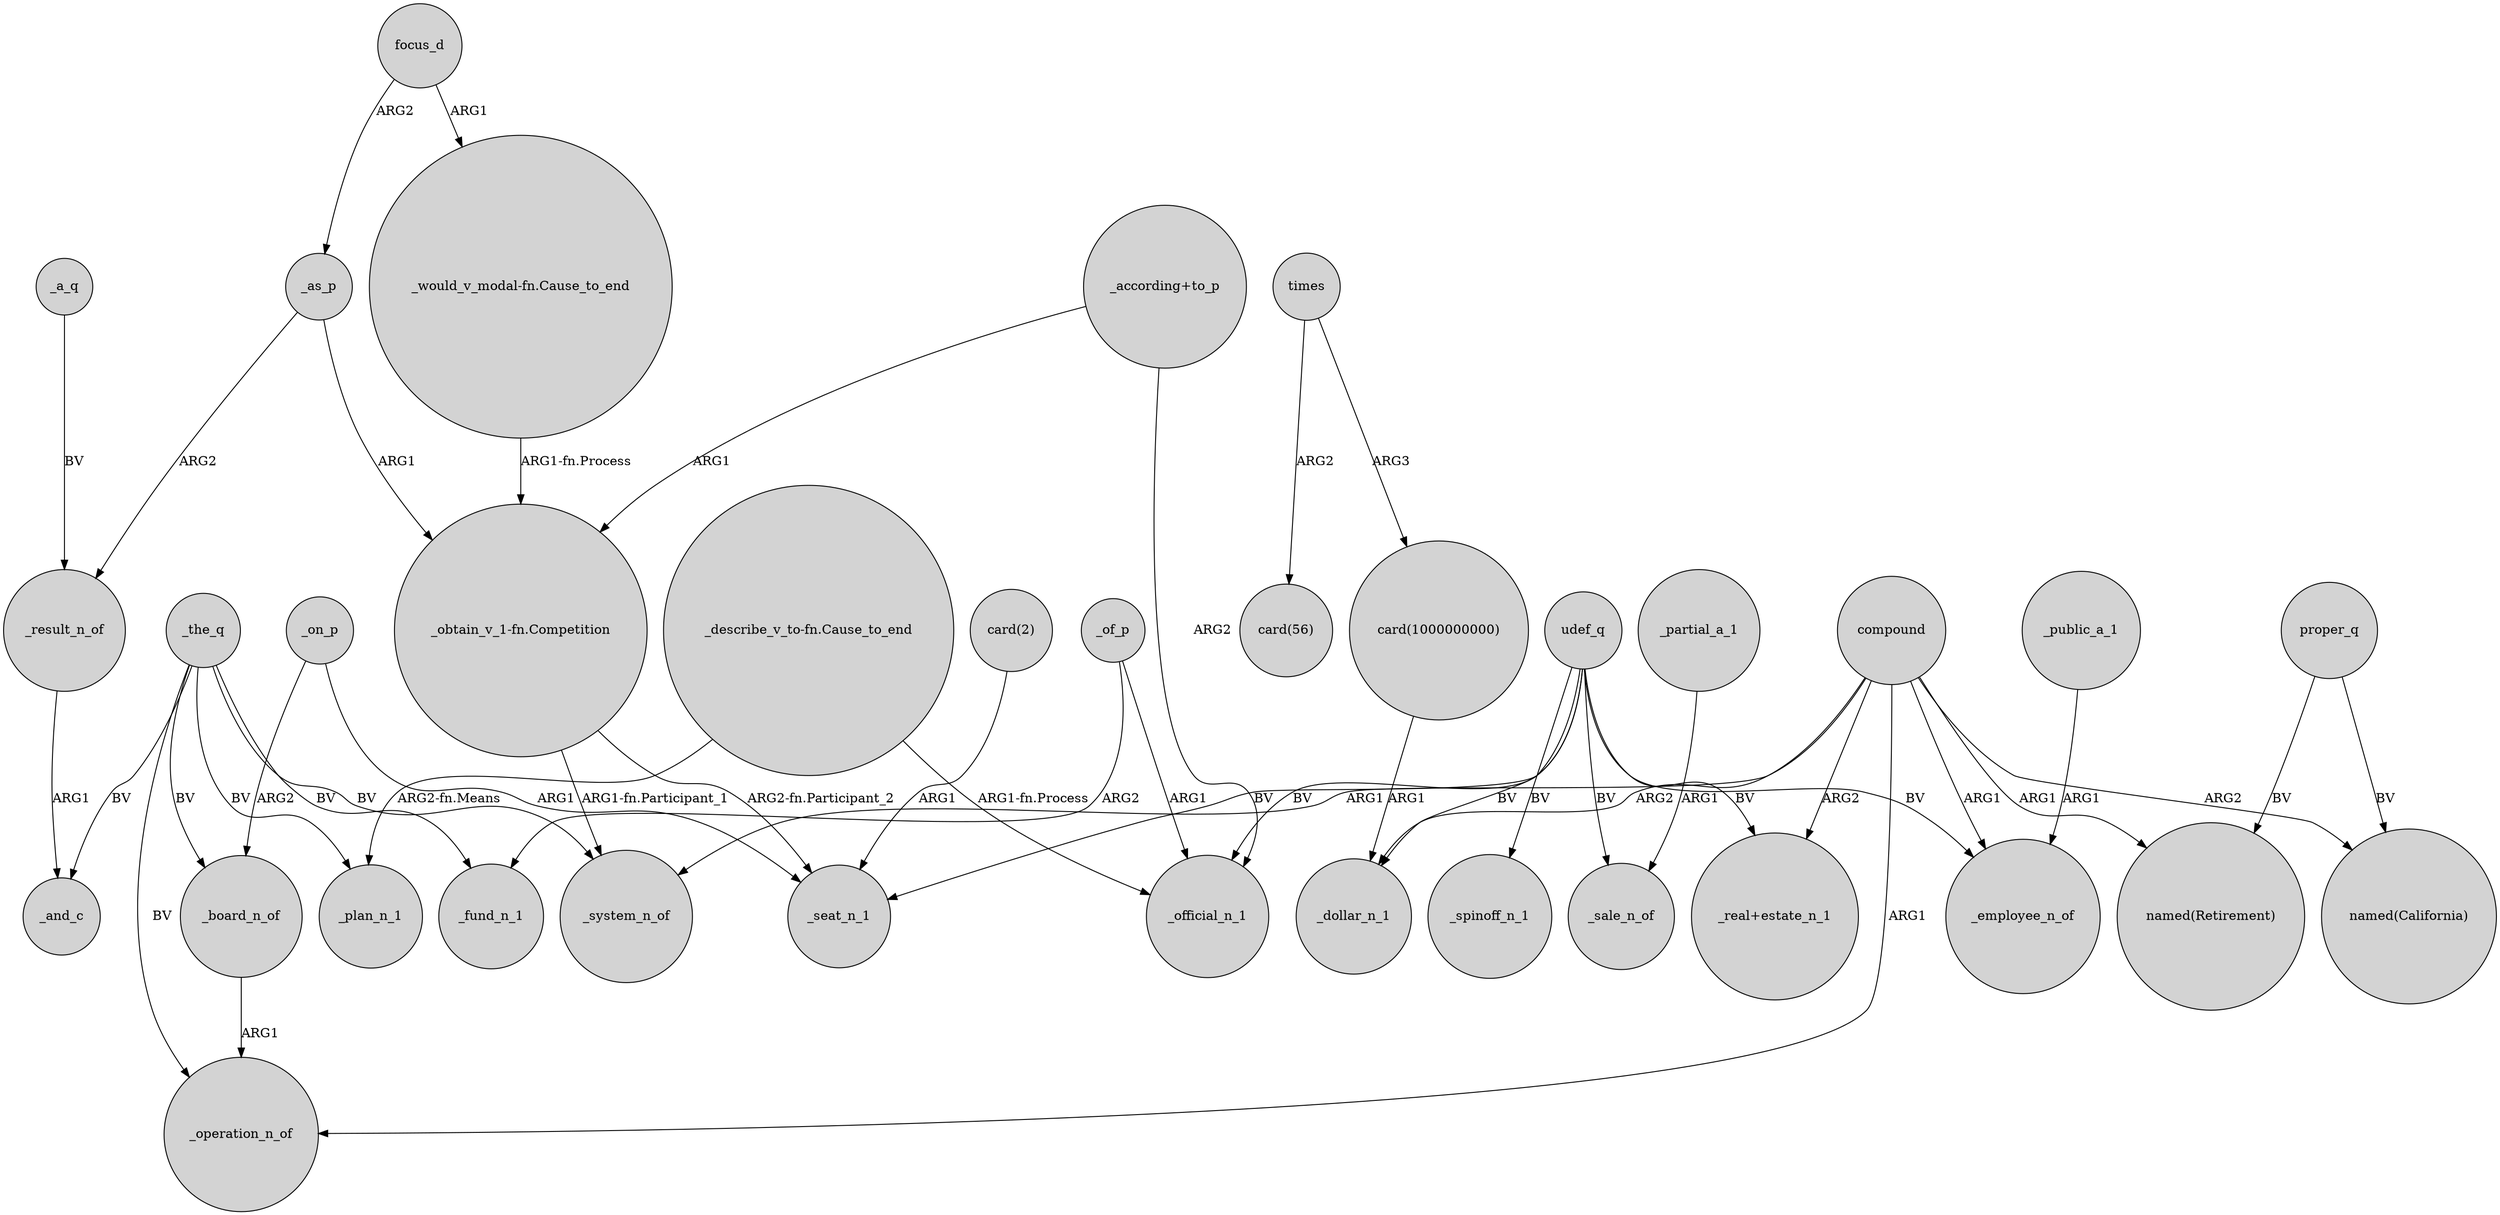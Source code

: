 digraph {
	node [shape=circle style=filled]
	"card(1000000000)" -> _dollar_n_1 [label=ARG1]
	compound -> _system_n_of [label=ARG1]
	"_obtain_v_1-fn.Competition" -> _seat_n_1 [label="ARG2-fn.Participant_2"]
	_the_q -> _fund_n_1 [label=BV]
	_of_p -> _official_n_1 [label=ARG1]
	_the_q -> _and_c [label=BV]
	_partial_a_1 -> _sale_n_of [label=ARG1]
	"card(2)" -> _seat_n_1 [label=ARG1]
	compound -> _employee_n_of [label=ARG1]
	compound -> "named(California)" [label=ARG2]
	_public_a_1 -> _employee_n_of [label=ARG1]
	_board_n_of -> _operation_n_of [label=ARG1]
	_of_p -> _fund_n_1 [label=ARG2]
	compound -> _dollar_n_1 [label=ARG2]
	compound -> _operation_n_of [label=ARG1]
	udef_q -> _sale_n_of [label=BV]
	compound -> "_real+estate_n_1" [label=ARG2]
	_the_q -> _operation_n_of [label=BV]
	times -> "card(1000000000)" [label=ARG3]
	_the_q -> _board_n_of [label=BV]
	_the_q -> _system_n_of [label=BV]
	_on_p -> _seat_n_1 [label=ARG1]
	"_obtain_v_1-fn.Competition" -> _system_n_of [label="ARG1-fn.Participant_1"]
	"_would_v_modal-fn.Cause_to_end" -> "_obtain_v_1-fn.Competition" [label="ARG1-fn.Process"]
	compound -> "named(Retirement)" [label=ARG1]
	_as_p -> _result_n_of [label=ARG2]
	_on_p -> _board_n_of [label=ARG2]
	"_according+to_p" -> "_obtain_v_1-fn.Competition" [label=ARG1]
	times -> "card(56)" [label=ARG2]
	udef_q -> _seat_n_1 [label=BV]
	udef_q -> _dollar_n_1 [label=BV]
	proper_q -> "named(Retirement)" [label=BV]
	udef_q -> _spinoff_n_1 [label=BV]
	_a_q -> _result_n_of [label=BV]
	"_describe_v_to-fn.Cause_to_end" -> _official_n_1 [label="ARG1-fn.Process"]
	udef_q -> _official_n_1 [label=BV]
	focus_d -> _as_p [label=ARG2]
	proper_q -> "named(California)" [label=BV]
	focus_d -> "_would_v_modal-fn.Cause_to_end" [label=ARG1]
	_the_q -> _plan_n_1 [label=BV]
	udef_q -> "_real+estate_n_1" [label=BV]
	udef_q -> _employee_n_of [label=BV]
	_result_n_of -> _and_c [label=ARG1]
	"_describe_v_to-fn.Cause_to_end" -> _plan_n_1 [label="ARG2-fn.Means"]
	"_according+to_p" -> _official_n_1 [label=ARG2]
	_as_p -> "_obtain_v_1-fn.Competition" [label=ARG1]
}
